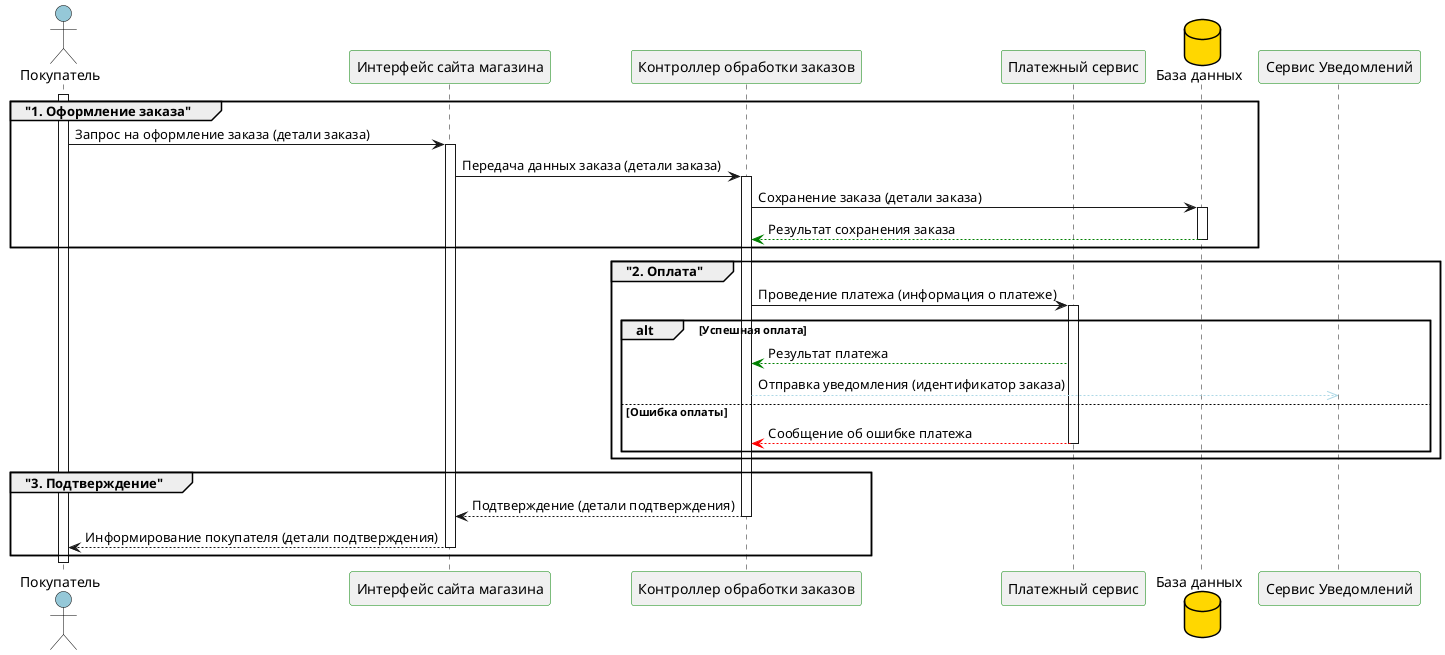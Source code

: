 @startuml

skinparam actor {
BackgroundColor #95C8D8
BorderColor Black
}
skinparam participant {
BackgroundColor #F0F0F0 
BorderColor Green
}
skinparam database {
BackgroundColor #FFD700
BorderColor Black
}
skinparam sequenceMessageAlign left
actor Покупатель  as C 
participant "Интерфейс сайта магазина" as UI
participant "Контроллер обработки заказов" as OC
participant "Платежный сервис" as PS
database "База данных" as DB
participant "Сервис Уведомлений" as NS
activate C
group "1. Оформление заказа"
    C-> UI: Запрос на оформление заказа (детали заказа)
    activate UI
    UI-> OC: Передача данных заказа (детали заказа)
    activate OC
    OC -> DB: Сохранение заказа (детали заказа)
    activate DB
    DB -[#green]-> OC: Результат сохранения заказа
    deactivate DB
end
group "2. Оплата"
    OC -> PS: Проведение платежа (информация о платеже)
    activate PS
    alt Успешная оплата
        PS -[#green]-> OC: Результат платежа 
        OC -[#lightblue]->> NS : Отправка уведомления (идентификатор заказа)
    else Ошибка оплаты
        PS -[#red]-> OC: Сообщение об ошибке платежа
        deactivate PS
    end 
end 
group "3. Подтверждение"
    OC --> UI: Подтверждение (детали подтверждения)
    deactivate OC
    UI --> C: Информирование покупателя (детали подтверждения)
    deactivate UI
end
deactivate C
@enduml